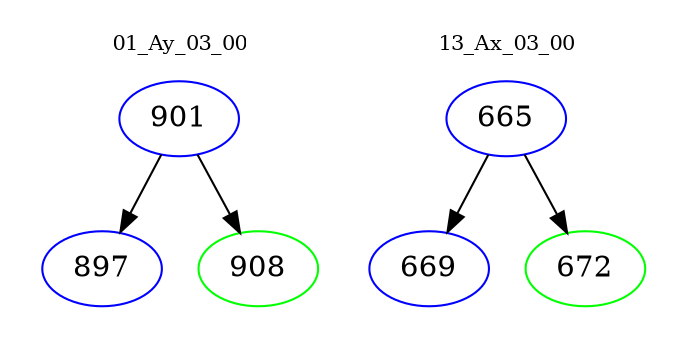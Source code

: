 digraph{
subgraph cluster_0 {
color = white
label = "01_Ay_03_00";
fontsize=10;
T0_901 [label="901", color="blue"]
T0_901 -> T0_897 [color="black"]
T0_897 [label="897", color="blue"]
T0_901 -> T0_908 [color="black"]
T0_908 [label="908", color="green"]
}
subgraph cluster_1 {
color = white
label = "13_Ax_03_00";
fontsize=10;
T1_665 [label="665", color="blue"]
T1_665 -> T1_669 [color="black"]
T1_669 [label="669", color="blue"]
T1_665 -> T1_672 [color="black"]
T1_672 [label="672", color="green"]
}
}
